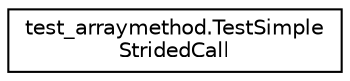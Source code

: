 digraph "Graphical Class Hierarchy"
{
 // LATEX_PDF_SIZE
  edge [fontname="Helvetica",fontsize="10",labelfontname="Helvetica",labelfontsize="10"];
  node [fontname="Helvetica",fontsize="10",shape=record];
  rankdir="LR";
  Node0 [label="test_arraymethod.TestSimple\lStridedCall",height=0.2,width=0.4,color="black", fillcolor="white", style="filled",URL="$classtest__arraymethod_1_1TestSimpleStridedCall.html",tooltip=" "];
}
